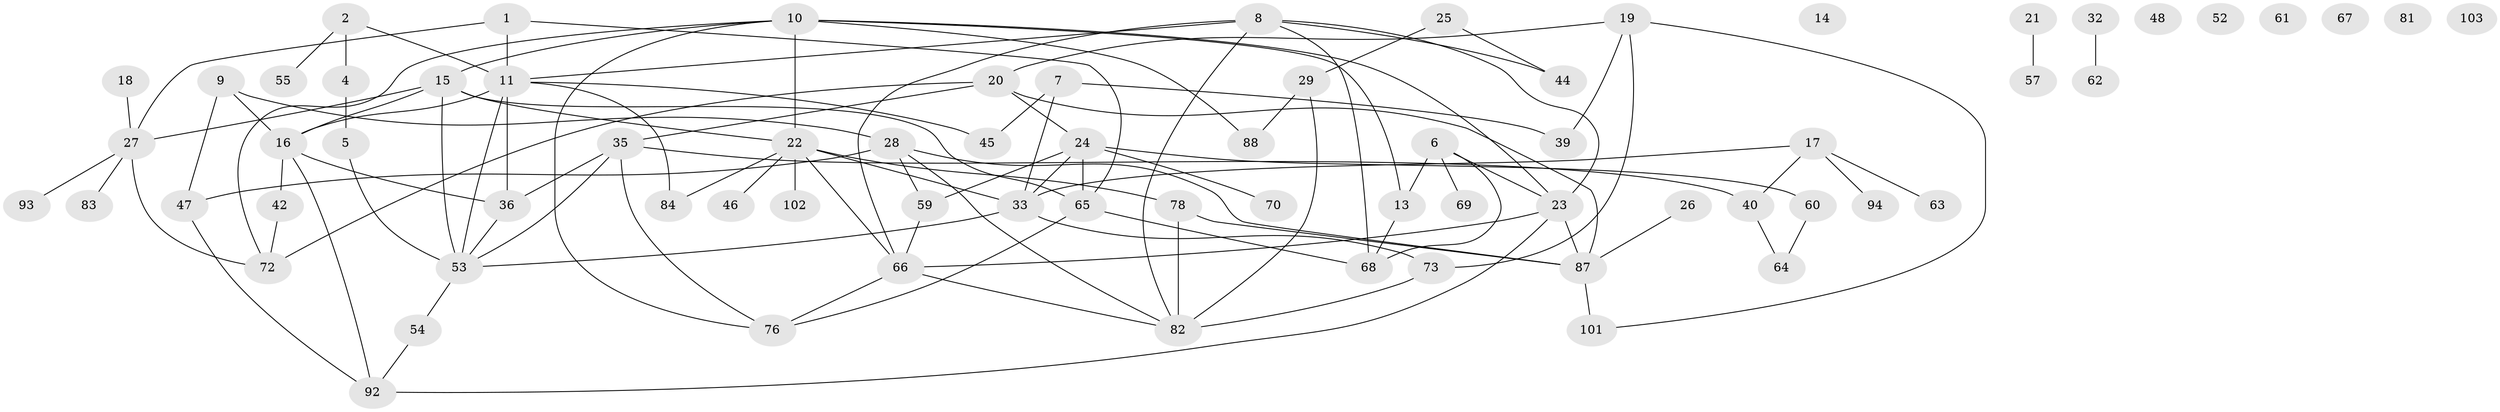 // original degree distribution, {3: 0.23809523809523808, 2: 0.2, 1: 0.18095238095238095, 5: 0.10476190476190476, 4: 0.19047619047619047, 0: 0.06666666666666667, 7: 0.009523809523809525, 6: 0.009523809523809525}
// Generated by graph-tools (version 1.1) at 2025/41/03/06/25 10:41:23]
// undirected, 72 vertices, 108 edges
graph export_dot {
graph [start="1"]
  node [color=gray90,style=filled];
  1;
  2 [super="+3"];
  4 [super="+31"];
  5;
  6 [super="+12"];
  7;
  8 [super="+49"];
  9;
  10 [super="+41"];
  11 [super="+74"];
  13 [super="+96"];
  14;
  15 [super="+90"];
  16 [super="+43"];
  17 [super="+89"];
  18;
  19 [super="+86"];
  20 [super="+80"];
  21 [super="+34"];
  22 [super="+30"];
  23 [super="+38"];
  24 [super="+71"];
  25 [super="+50"];
  26;
  27 [super="+37"];
  28 [super="+91"];
  29;
  32 [super="+75"];
  33 [super="+77"];
  35 [super="+58"];
  36 [super="+56"];
  39;
  40 [super="+99"];
  42 [super="+51"];
  44;
  45;
  46;
  47;
  48;
  52;
  53 [super="+98"];
  54;
  55;
  57;
  59 [super="+104"];
  60;
  61;
  62;
  63;
  64;
  65 [super="+97"];
  66 [super="+100"];
  67;
  68 [super="+79"];
  69;
  70;
  72;
  73;
  76;
  78;
  81;
  82 [super="+85"];
  83;
  84;
  87 [super="+105"];
  88;
  92 [super="+95"];
  93;
  94;
  101;
  102;
  103;
  1 -- 27;
  1 -- 11;
  1 -- 65;
  2 -- 55;
  2 -- 11;
  2 -- 4;
  4 -- 5;
  5 -- 53;
  6 -- 68;
  6 -- 69;
  6 -- 23;
  6 -- 13;
  7 -- 33;
  7 -- 39;
  7 -- 45;
  8 -- 68;
  8 -- 82;
  8 -- 44;
  8 -- 23;
  8 -- 11;
  8 -- 66;
  9 -- 16;
  9 -- 28;
  9 -- 47;
  10 -- 13;
  10 -- 72;
  10 -- 22;
  10 -- 15;
  10 -- 88;
  10 -- 76;
  10 -- 23;
  11 -- 45;
  11 -- 16;
  11 -- 84;
  11 -- 53;
  11 -- 36;
  13 -- 68;
  15 -- 16;
  15 -- 53;
  15 -- 27;
  15 -- 22;
  15 -- 65;
  16 -- 92;
  16 -- 42;
  16 -- 36;
  17 -- 94;
  17 -- 63;
  17 -- 33;
  17 -- 40;
  18 -- 27;
  19 -- 39;
  19 -- 73;
  19 -- 20;
  19 -- 101;
  20 -- 87;
  20 -- 24;
  20 -- 72;
  20 -- 35;
  21 -- 57;
  22 -- 46;
  22 -- 78;
  22 -- 84;
  22 -- 102;
  22 -- 33;
  22 -- 66;
  23 -- 92;
  23 -- 66;
  23 -- 87;
  24 -- 65;
  24 -- 70;
  24 -- 33;
  24 -- 60;
  24 -- 59;
  25 -- 44;
  25 -- 29;
  26 -- 87;
  27 -- 72;
  27 -- 83;
  27 -- 93;
  28 -- 47;
  28 -- 82;
  28 -- 87;
  28 -- 59;
  29 -- 82;
  29 -- 88;
  32 -- 62;
  33 -- 53;
  33 -- 73;
  35 -- 76;
  35 -- 53;
  35 -- 40;
  35 -- 36;
  36 -- 53;
  40 -- 64;
  42 -- 72;
  47 -- 92;
  53 -- 54;
  54 -- 92;
  59 -- 66;
  60 -- 64;
  65 -- 68;
  65 -- 76;
  66 -- 76;
  66 -- 82;
  73 -- 82;
  78 -- 82 [weight=2];
  78 -- 87;
  87 -- 101;
}

